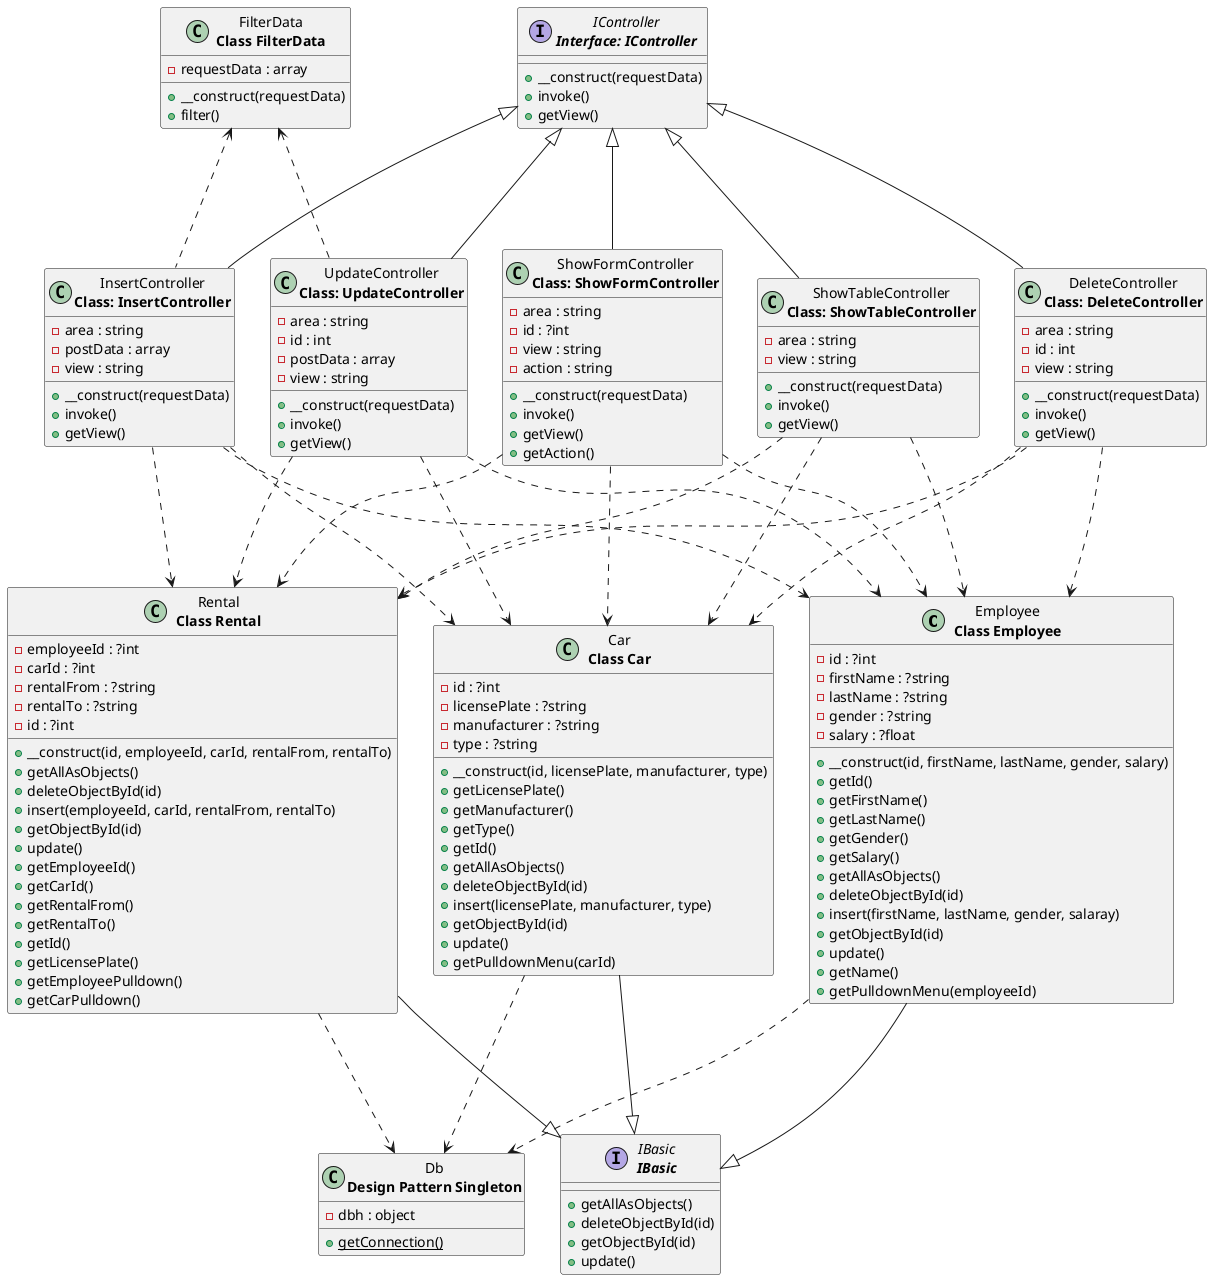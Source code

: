 @startuml
  class "Employee\n<b>Class Employee</b>" as Employee {
    -id : ?int
    -firstName : ?string
    -lastName : ?string
    -gender : ?string
    -salary : ?float
    +__construct(id, firstName, lastName, gender, salary)
    +getId()
    +getFirstName()
    +getLastName()
    +getGender()
    +getSalary()
    +getAllAsObjects()
    +deleteObjectById(id)
    +insert(firstName, lastName, gender, salaray)
    +getObjectById(id)
    +update()
    +getName()
    +getPulldownMenu(employeeId)
  }
  class "Rental\n<b>Class Rental</b>" as Rental {
    -employeeId : ?int
    -carId : ?int
    -rentalFrom : ?string
    -rentalTo : ?string
    -id : ?int
    +__construct(id, employeeId, carId, rentalFrom, rentalTo)
    +getAllAsObjects()
    +deleteObjectById(id)
    +insert(employeeId, carId, rentalFrom, rentalTo)
    +getObjectById(id)
    +update()
    +getEmployeeId()
    +getCarId()
    +getRentalFrom()
    +getRentalTo()
    +getId()
    +getLicensePlate()
    +getEmployeePulldown()
    +getCarPulldown()
  }
  class "FilterData\n<b>Class FilterData</b>" as FilterData {
    -requestData : array
    +__construct(requestData)
    +filter()
  }
  class "InsertController\n<b>Class: InsertController</b>" as InsertController {
    -area : string
    -postData : array
    -view : string
    +__construct(requestData)
    +invoke()
    +getView()
  }
  interface "IController\n<b>Interface: IController</b>" as IController {
    +__construct(requestData)
    +invoke()
    +getView()
  }
  class "ShowTableController\n<b>Class: ShowTableController</b>" as ShowTableController {
    -area : string
    -view : string
    +__construct(requestData)
    +invoke()
    +getView()
  }
  class "Db\n<b>Design Pattern Singleton</b>" as Db {
    -dbh : object
    {static} +getConnection()
  }
  class "ShowFormController\n<b>Class: ShowFormController</b>" as ShowFormController {
    -area : string
    -id : ?int
    -view : string
    -action : string
    +__construct(requestData)
    +invoke()
    +getView()
    +getAction()
  }
  class "UpdateController\n<b>Class: UpdateController</b>" as UpdateController {
    -area : string
    -id : int
    -postData : array
    -view : string
    +__construct(requestData)
    +invoke()
    +getView()
  }
  class "Car\n<b>Class Car</b>" as Car {
    -id : ?int
    -licensePlate : ?string
    -manufacturer : ?string
    -type : ?string
    +__construct(id, licensePlate, manufacturer, type)
    +getLicensePlate()
    +getManufacturer()
    +getType()
    +getId()
    +getAllAsObjects()
    +deleteObjectById(id)
    +insert(licensePlate, manufacturer, type)
    +getObjectById(id)
    +update()
    +getPulldownMenu(carId)
  }
  class "DeleteController\n<b>Class: DeleteController</b>" as DeleteController {
    -area : string
    -id : int
    -view : string
    +__construct(requestData)
    +invoke()
    +getView()
  }
  interface "IBasic\n<b>IBasic</b>" as IBasic {
    +getAllAsObjects()
    +deleteObjectById(id)
    +getObjectById(id)
    +update()
  }
  Car ...> Db
  DeleteController ...> Car
  InsertController ...> Car
  ShowFormController ...> Car
  ShowTableController ...> Car
  UpdateController ...> Car
  DeleteController ...> Employee
  InsertController ...> Employee
  ShowFormController ...> Employee
  ShowTableController ...> Employee
  UpdateController ...> Employee
  DeleteController ...> Rental
  InsertController ...> Rental
  ShowFormController ...> Rental
  ShowTableController ...> Rental
  UpdateController ...> Rental
  Employee ...> Db
  IBasic <|-up-- Car
  IBasic <|-up-- Employee
  IBasic <|-up-- Rental
  IController <|--- DeleteController
  IController <|--- InsertController
  IController <|--- ShowFormController
  IController <|--- ShowTableController
  IController <|--- UpdateController
  InsertController .up..> FilterData
  Rental ...> Db
  UpdateController .up..> FilterData
@enduml
